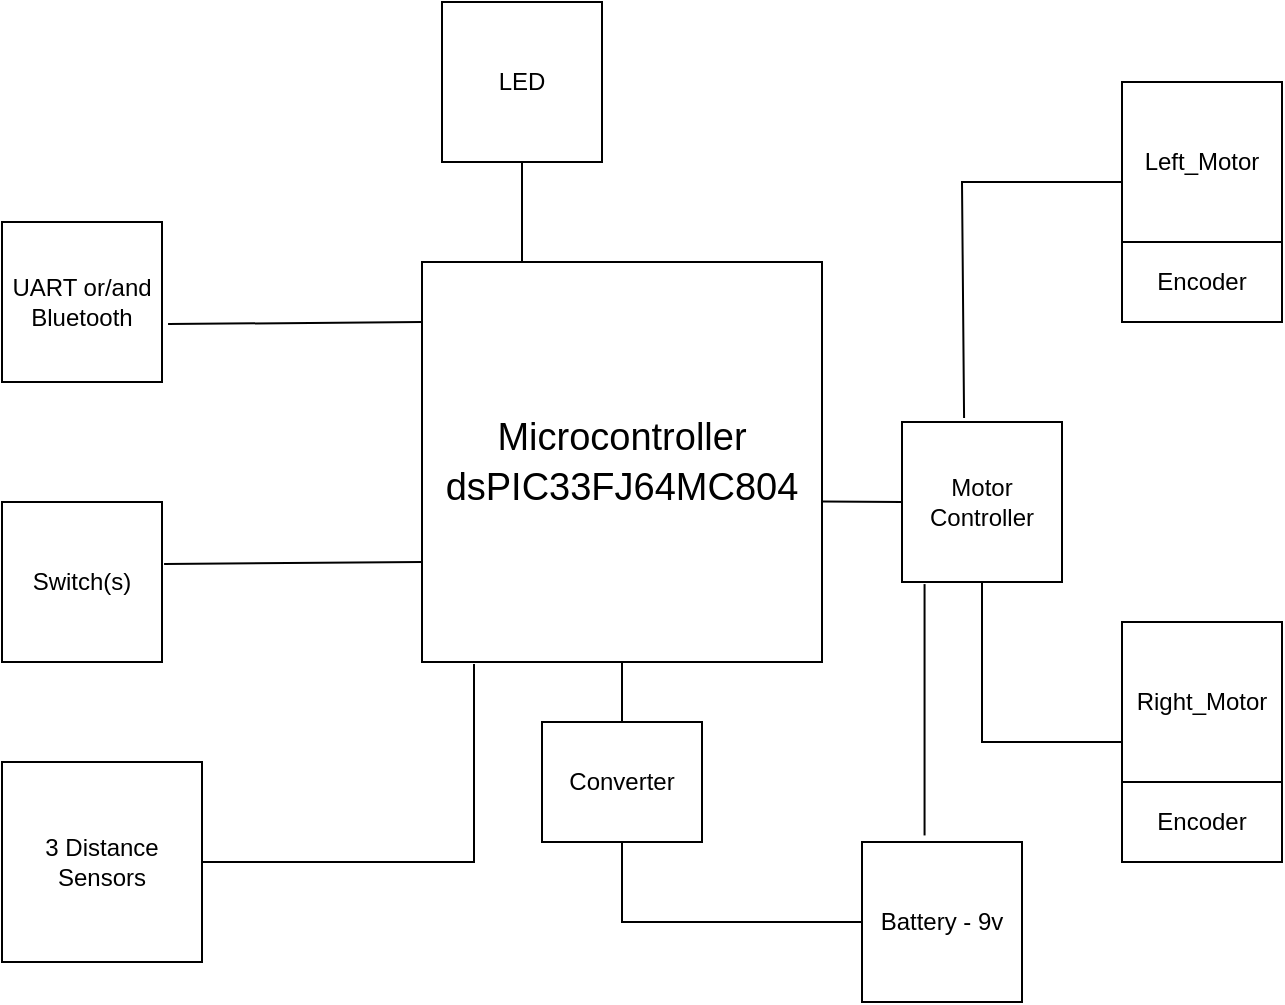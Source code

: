 <mxfile version="21.6.2" type="github">
  <diagram name="Seite-1" id="OMn4Qt6m-okBMg1prN6X">
    <mxGraphModel dx="735" dy="490" grid="1" gridSize="10" guides="1" tooltips="1" connect="1" arrows="1" fold="1" page="1" pageScale="1" pageWidth="827" pageHeight="1169" math="0" shadow="0">
      <root>
        <mxCell id="0" />
        <mxCell id="1" parent="0" />
        <mxCell id="oB6oj3NM1jGwK5fIGuzC-1" value="&lt;font style=&quot;font-size: 19px;&quot;&gt;Microcontroller&lt;br&gt;dsPIC33FJ64MC804&lt;/font&gt;&lt;span style=&quot;font-size: 20px;&quot;&gt;&lt;br&gt;&lt;/span&gt;" style="whiteSpace=wrap;html=1;aspect=fixed;" parent="1" vertex="1">
          <mxGeometry x="290" y="200" width="200" height="200" as="geometry" />
        </mxCell>
        <mxCell id="oB6oj3NM1jGwK5fIGuzC-2" value="Left_Motor" style="whiteSpace=wrap;html=1;aspect=fixed;" parent="1" vertex="1">
          <mxGeometry x="640" y="110" width="80" height="80" as="geometry" />
        </mxCell>
        <mxCell id="oB6oj3NM1jGwK5fIGuzC-4" value="Right_Motor" style="whiteSpace=wrap;html=1;aspect=fixed;" parent="1" vertex="1">
          <mxGeometry x="640" y="380" width="80" height="80" as="geometry" />
        </mxCell>
        <mxCell id="oB6oj3NM1jGwK5fIGuzC-6" value="" style="endArrow=none;html=1;rounded=0;exitX=0.388;exitY=-0.025;exitDx=0;exitDy=0;exitPerimeter=0;startArrow=none;startFill=0;endFill=0;" parent="1" source="TyVTW3jeHH4WflffIWzF-2" edge="1">
          <mxGeometry width="50" height="50" relative="1" as="geometry">
            <mxPoint x="560" y="160" as="sourcePoint" />
            <mxPoint x="640" y="160" as="targetPoint" />
            <Array as="points">
              <mxPoint x="560" y="160" />
            </Array>
          </mxGeometry>
        </mxCell>
        <mxCell id="oB6oj3NM1jGwK5fIGuzC-11" value="" style="endArrow=none;html=1;rounded=0;entryX=0;entryY=0.75;entryDx=0;entryDy=0;endFill=0;" parent="1" source="TyVTW3jeHH4WflffIWzF-2" target="oB6oj3NM1jGwK5fIGuzC-4" edge="1">
          <mxGeometry width="50" height="50" relative="1" as="geometry">
            <mxPoint x="510" y="429.76" as="sourcePoint" />
            <mxPoint x="640" y="430" as="targetPoint" />
            <Array as="points">
              <mxPoint x="570" y="440" />
            </Array>
          </mxGeometry>
        </mxCell>
        <mxCell id="oB6oj3NM1jGwK5fIGuzC-13" value="Encoder" style="rounded=0;whiteSpace=wrap;html=1;" parent="1" vertex="1">
          <mxGeometry x="640" y="190" width="80" height="40" as="geometry" />
        </mxCell>
        <mxCell id="oB6oj3NM1jGwK5fIGuzC-14" value="Encoder" style="rounded=0;whiteSpace=wrap;html=1;" parent="1" vertex="1">
          <mxGeometry x="640" y="460" width="80" height="40" as="geometry" />
        </mxCell>
        <mxCell id="LEnYGtcyMMHzXbkgHGK0-2" style="edgeStyle=orthogonalEdgeStyle;rounded=0;orthogonalLoop=1;jettySize=auto;html=1;entryX=0.13;entryY=1.005;entryDx=0;entryDy=0;entryPerimeter=0;endArrow=none;endFill=0;" parent="1" source="oB6oj3NM1jGwK5fIGuzC-17" target="oB6oj3NM1jGwK5fIGuzC-1" edge="1">
          <mxGeometry relative="1" as="geometry" />
        </mxCell>
        <mxCell id="oB6oj3NM1jGwK5fIGuzC-17" value="3 Distance Sensors" style="whiteSpace=wrap;html=1;aspect=fixed;" parent="1" vertex="1">
          <mxGeometry x="80" y="450" width="100" height="100" as="geometry" />
        </mxCell>
        <mxCell id="oB6oj3NM1jGwK5fIGuzC-18" value="LED" style="whiteSpace=wrap;html=1;aspect=fixed;" parent="1" vertex="1">
          <mxGeometry x="300" y="70" width="80" height="80" as="geometry" />
        </mxCell>
        <mxCell id="oB6oj3NM1jGwK5fIGuzC-20" value="UART or/and Bluetooth" style="whiteSpace=wrap;html=1;aspect=fixed;" parent="1" vertex="1">
          <mxGeometry x="80" y="180" width="80" height="80" as="geometry" />
        </mxCell>
        <mxCell id="oB6oj3NM1jGwK5fIGuzC-21" value="Switch(s)" style="whiteSpace=wrap;html=1;aspect=fixed;" parent="1" vertex="1">
          <mxGeometry x="80" y="320" width="80" height="80" as="geometry" />
        </mxCell>
        <mxCell id="bmg4bT8YLpdM8rNYu2vY-2" value="Battery - 9v" style="whiteSpace=wrap;html=1;aspect=fixed;" parent="1" vertex="1">
          <mxGeometry x="510" y="490" width="80" height="80" as="geometry" />
        </mxCell>
        <mxCell id="LEnYGtcyMMHzXbkgHGK0-1" style="edgeStyle=orthogonalEdgeStyle;rounded=0;orthogonalLoop=1;jettySize=auto;html=1;entryX=0.391;entryY=-0.041;entryDx=0;entryDy=0;exitX=0.141;exitY=1.013;exitDx=0;exitDy=0;exitPerimeter=0;entryPerimeter=0;startArrow=none;startFill=0;endArrow=none;endFill=0;" parent="1" source="TyVTW3jeHH4WflffIWzF-2" target="bmg4bT8YLpdM8rNYu2vY-2" edge="1">
          <mxGeometry relative="1" as="geometry" />
        </mxCell>
        <mxCell id="TyVTW3jeHH4WflffIWzF-2" value="&lt;div&gt;Motor &lt;br&gt;&lt;/div&gt;&lt;div&gt;Controller&lt;/div&gt;" style="whiteSpace=wrap;html=1;aspect=fixed;" parent="1" vertex="1">
          <mxGeometry x="530" y="280" width="80" height="80" as="geometry" />
        </mxCell>
        <mxCell id="Hgo5020IdCN1N_veQ3EK-1" value="" style="endArrow=none;html=1;rounded=0;entryX=0;entryY=0.15;entryDx=0;entryDy=0;entryPerimeter=0;exitX=1.038;exitY=0.638;exitDx=0;exitDy=0;exitPerimeter=0;" parent="1" source="oB6oj3NM1jGwK5fIGuzC-20" target="oB6oj3NM1jGwK5fIGuzC-1" edge="1">
          <mxGeometry width="50" height="50" relative="1" as="geometry">
            <mxPoint x="210" y="290" as="sourcePoint" />
            <mxPoint x="260" y="240" as="targetPoint" />
          </mxGeometry>
        </mxCell>
        <mxCell id="Hgo5020IdCN1N_veQ3EK-3" value="&lt;div&gt;Converter&lt;/div&gt;" style="rounded=0;whiteSpace=wrap;html=1;" parent="1" vertex="1">
          <mxGeometry x="350" y="430" width="80" height="60" as="geometry" />
        </mxCell>
        <mxCell id="Hgo5020IdCN1N_veQ3EK-4" value="" style="endArrow=none;html=1;rounded=0;entryX=0;entryY=0.5;entryDx=0;entryDy=0;exitX=0.5;exitY=1;exitDx=0;exitDy=0;" parent="1" source="Hgo5020IdCN1N_veQ3EK-3" target="bmg4bT8YLpdM8rNYu2vY-2" edge="1">
          <mxGeometry width="50" height="50" relative="1" as="geometry">
            <mxPoint x="330" y="605" as="sourcePoint" />
            <mxPoint x="380" y="555" as="targetPoint" />
            <Array as="points">
              <mxPoint x="390" y="530" />
            </Array>
          </mxGeometry>
        </mxCell>
        <mxCell id="Hgo5020IdCN1N_veQ3EK-5" value="" style="endArrow=none;html=1;rounded=0;entryX=0.5;entryY=1;entryDx=0;entryDy=0;exitX=0.5;exitY=0;exitDx=0;exitDy=0;" parent="1" source="Hgo5020IdCN1N_veQ3EK-3" target="oB6oj3NM1jGwK5fIGuzC-1" edge="1">
          <mxGeometry width="50" height="50" relative="1" as="geometry">
            <mxPoint x="230" y="530" as="sourcePoint" />
            <mxPoint x="280" y="480" as="targetPoint" />
          </mxGeometry>
        </mxCell>
        <mxCell id="Hgo5020IdCN1N_veQ3EK-6" value="" style="endArrow=none;html=1;rounded=0;entryX=0;entryY=0.75;entryDx=0;entryDy=0;exitX=1.013;exitY=0.388;exitDx=0;exitDy=0;exitPerimeter=0;" parent="1" source="oB6oj3NM1jGwK5fIGuzC-21" target="oB6oj3NM1jGwK5fIGuzC-1" edge="1">
          <mxGeometry width="50" height="50" relative="1" as="geometry">
            <mxPoint x="130" y="490" as="sourcePoint" />
            <mxPoint x="180" y="440" as="targetPoint" />
          </mxGeometry>
        </mxCell>
        <mxCell id="UDiX10jzYjs6YtKty2fZ-1" value="" style="endArrow=none;html=1;rounded=0;entryX=0.5;entryY=1;entryDx=0;entryDy=0;exitX=0.25;exitY=0;exitDx=0;exitDy=0;" parent="1" source="oB6oj3NM1jGwK5fIGuzC-1" target="oB6oj3NM1jGwK5fIGuzC-18" edge="1">
          <mxGeometry width="50" height="50" relative="1" as="geometry">
            <mxPoint x="350" y="340" as="sourcePoint" />
            <mxPoint x="400" y="290" as="targetPoint" />
          </mxGeometry>
        </mxCell>
        <mxCell id="JzHFDnO_pUYzkPSQOANo-1" value="" style="endArrow=none;html=1;rounded=0;exitX=1.002;exitY=0.599;exitDx=0;exitDy=0;exitPerimeter=0;" edge="1" parent="1" source="oB6oj3NM1jGwK5fIGuzC-1">
          <mxGeometry width="50" height="50" relative="1" as="geometry">
            <mxPoint x="470" y="385" as="sourcePoint" />
            <mxPoint x="530" y="320" as="targetPoint" />
          </mxGeometry>
        </mxCell>
      </root>
    </mxGraphModel>
  </diagram>
</mxfile>
